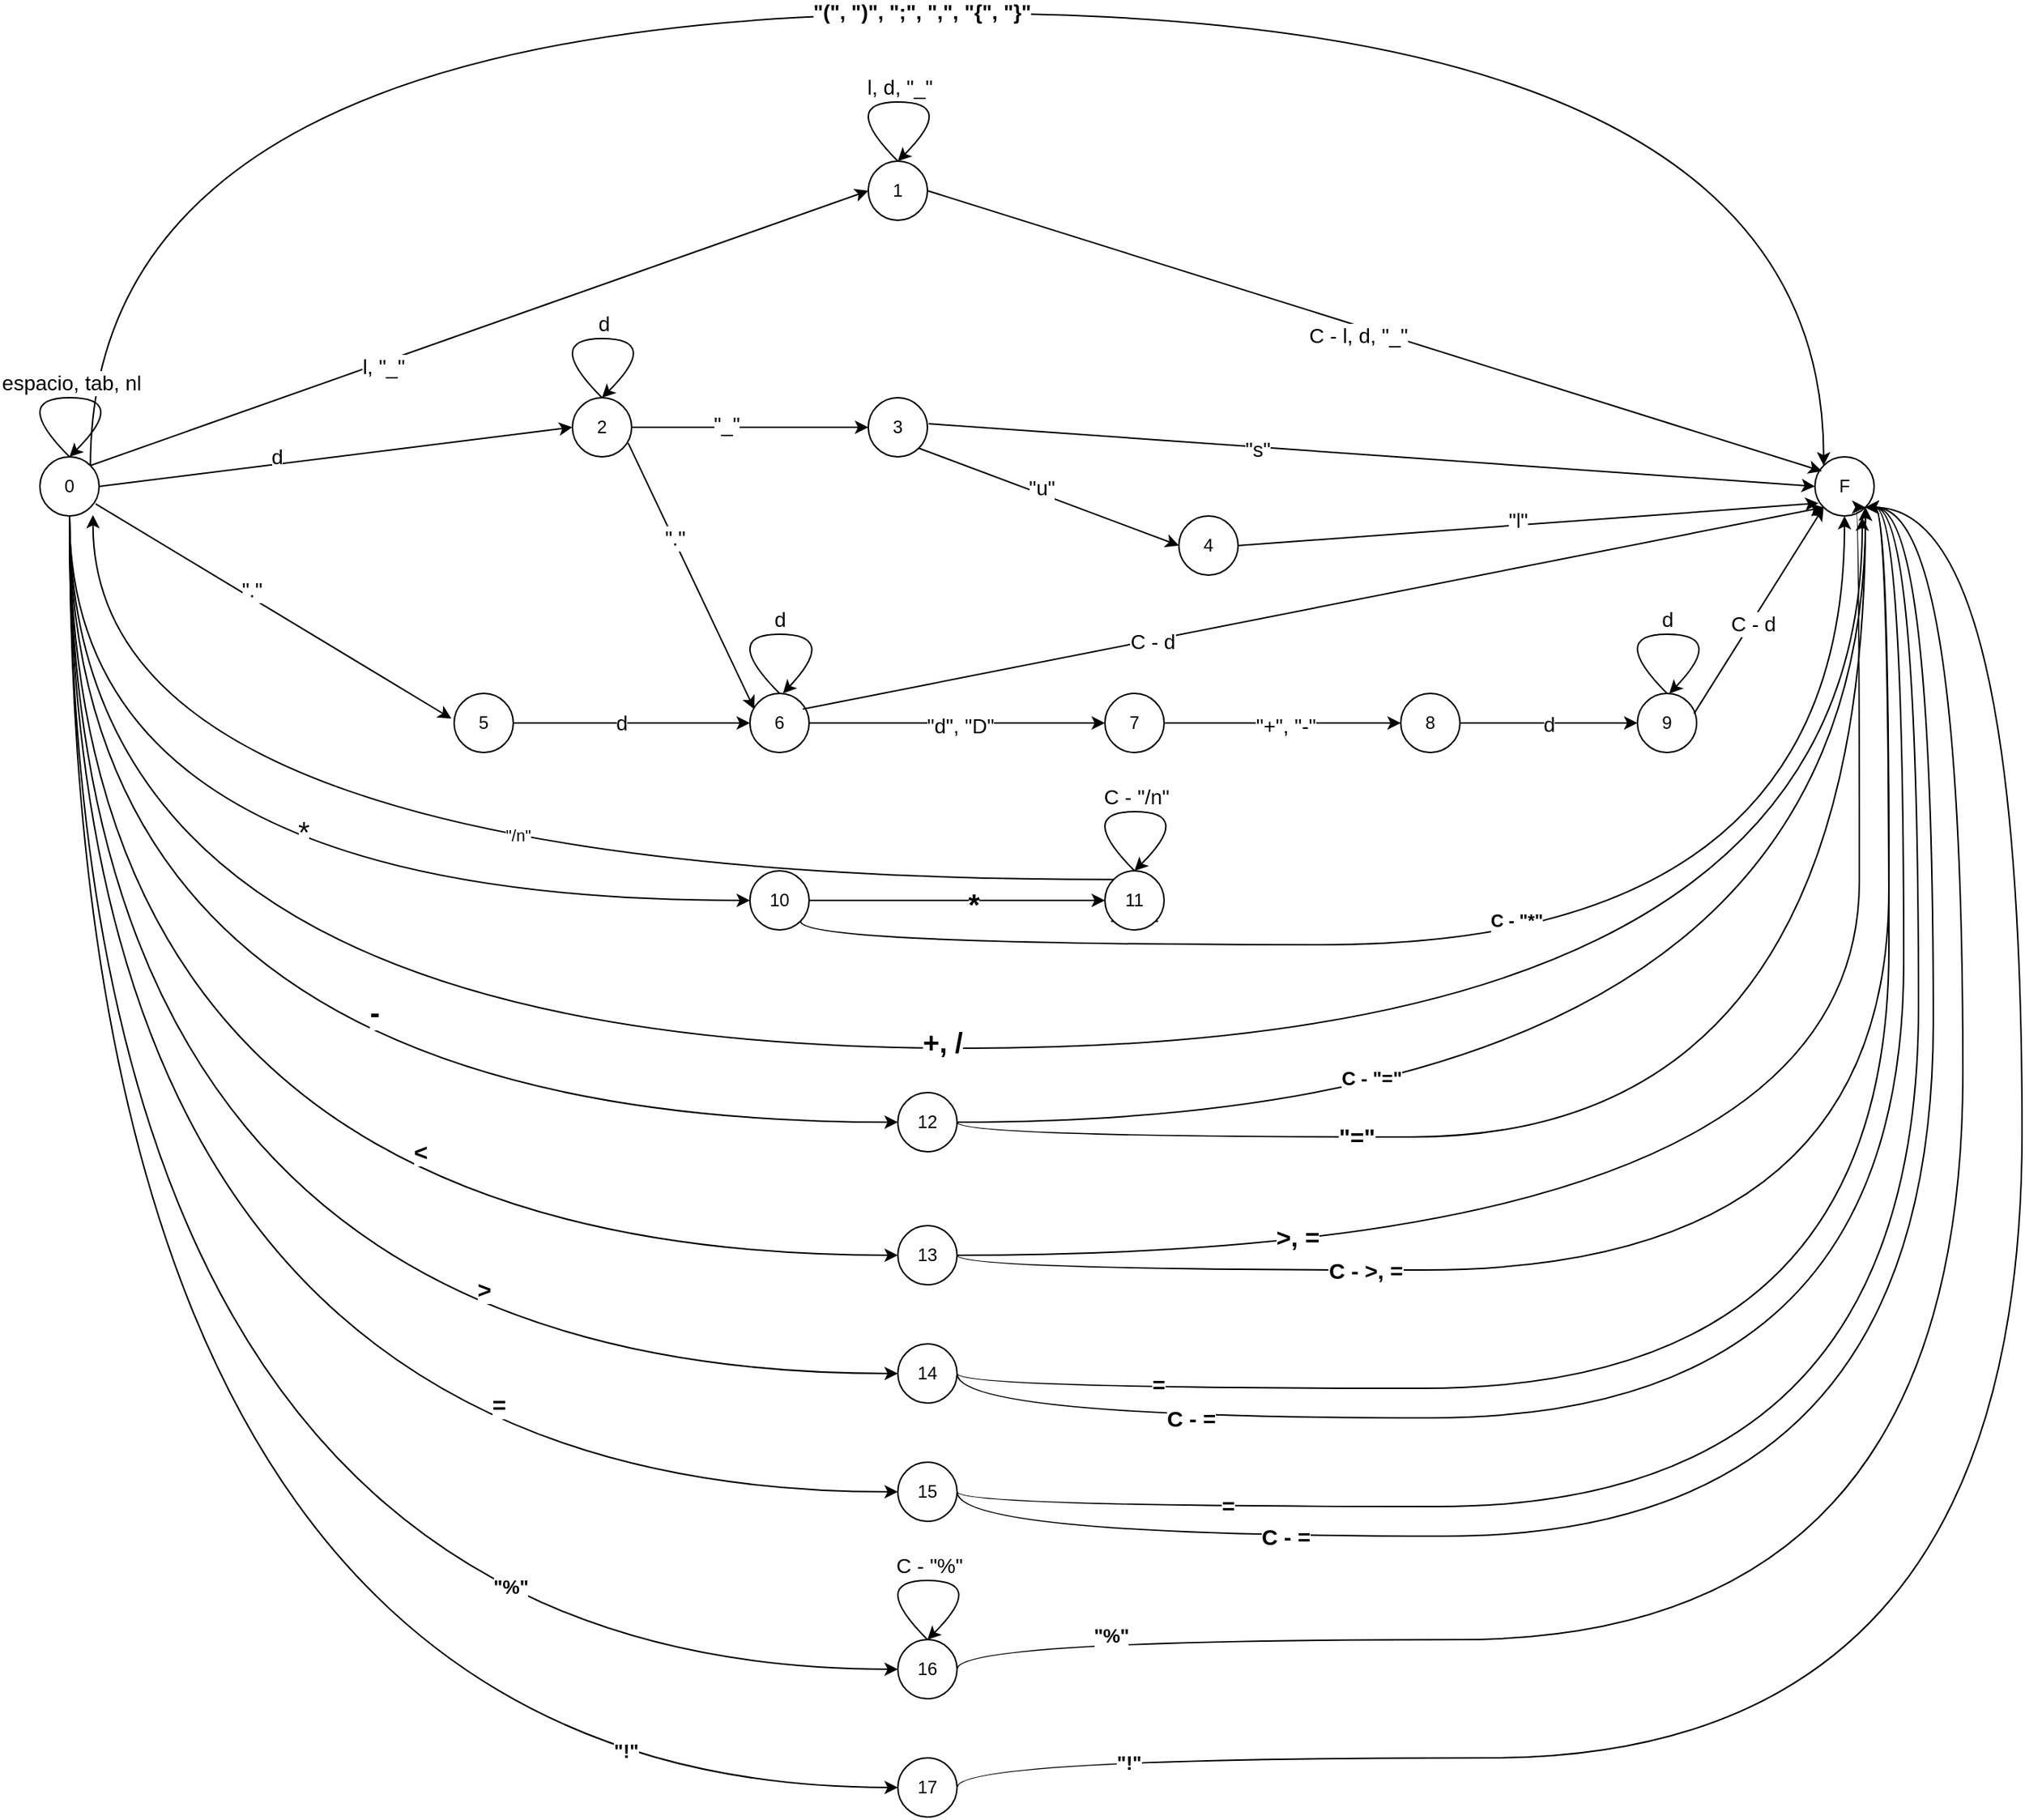 <mxfile version="21.6.9" type="device">
  <diagram name="Página-1" id="IIA1usoq-aFgkomBvUib">
    <mxGraphModel dx="992" dy="5198" grid="1" gridSize="10" guides="1" tooltips="1" connect="1" arrows="1" fold="1" page="1" pageScale="1" pageWidth="3300" pageHeight="4681" background="#FFFFFF" math="0" shadow="0">
      <root>
        <mxCell id="0" />
        <mxCell id="1" parent="0" />
        <mxCell id="LjMGfGSV-K5FvDTBeyHO-2" style="edgeStyle=orthogonalEdgeStyle;rounded=0;orthogonalLoop=1;jettySize=auto;html=1;exitX=0.5;exitY=1;exitDx=0;exitDy=0;entryX=0;entryY=0.5;entryDx=0;entryDy=0;curved=1;" parent="1" source="R__oxT-rXaaob83uSNZH-1" target="LjMGfGSV-K5FvDTBeyHO-1" edge="1">
          <mxGeometry relative="1" as="geometry" />
        </mxCell>
        <mxCell id="LjMGfGSV-K5FvDTBeyHO-4" value="&lt;font style=&quot;font-size: 20px;&quot;&gt;*&lt;/font&gt;" style="edgeLabel;html=1;align=center;verticalAlign=middle;resizable=0;points=[];" parent="LjMGfGSV-K5FvDTBeyHO-2" vertex="1" connectable="0">
          <mxGeometry x="0.161" y="47" relative="1" as="geometry">
            <mxPoint as="offset" />
          </mxGeometry>
        </mxCell>
        <mxCell id="LjMGfGSV-K5FvDTBeyHO-22" style="edgeStyle=orthogonalEdgeStyle;rounded=0;orthogonalLoop=1;jettySize=auto;html=1;exitX=0.5;exitY=1;exitDx=0;exitDy=0;entryX=0.8;entryY=1.025;entryDx=0;entryDy=0;entryPerimeter=0;curved=1;" parent="1" source="R__oxT-rXaaob83uSNZH-1" target="R__oxT-rXaaob83uSNZH-2" edge="1">
          <mxGeometry relative="1" as="geometry">
            <Array as="points">
              <mxPoint x="100" y="680" />
              <mxPoint x="1312" y="680" />
            </Array>
          </mxGeometry>
        </mxCell>
        <mxCell id="LjMGfGSV-K5FvDTBeyHO-23" value="+, /" style="edgeLabel;html=1;align=center;verticalAlign=middle;resizable=0;points=[];fontStyle=1;fontSize=19;" parent="LjMGfGSV-K5FvDTBeyHO-22" vertex="1" connectable="0">
          <mxGeometry x="-0.016" y="3" relative="1" as="geometry">
            <mxPoint as="offset" />
          </mxGeometry>
        </mxCell>
        <mxCell id="LjMGfGSV-K5FvDTBeyHO-28" style="edgeStyle=orthogonalEdgeStyle;rounded=0;orthogonalLoop=1;jettySize=auto;html=1;exitX=0.5;exitY=1;exitDx=0;exitDy=0;entryX=0;entryY=0.5;entryDx=0;entryDy=0;curved=1;" parent="1" source="R__oxT-rXaaob83uSNZH-1" target="LjMGfGSV-K5FvDTBeyHO-26" edge="1">
          <mxGeometry relative="1" as="geometry" />
        </mxCell>
        <mxCell id="LjMGfGSV-K5FvDTBeyHO-29" value="-" style="edgeLabel;html=1;align=center;verticalAlign=middle;resizable=0;points=[];fontStyle=1;fontSize=20;" parent="LjMGfGSV-K5FvDTBeyHO-28" vertex="1" connectable="0">
          <mxGeometry x="0.27" y="75" relative="1" as="geometry">
            <mxPoint as="offset" />
          </mxGeometry>
        </mxCell>
        <mxCell id="LjMGfGSV-K5FvDTBeyHO-37" style="edgeStyle=orthogonalEdgeStyle;rounded=0;orthogonalLoop=1;jettySize=auto;html=1;exitX=0.5;exitY=1;exitDx=0;exitDy=0;entryX=0;entryY=0.5;entryDx=0;entryDy=0;curved=1;fontStyle=1;fontSize=17;" parent="1" source="R__oxT-rXaaob83uSNZH-1" target="LjMGfGSV-K5FvDTBeyHO-34" edge="1">
          <mxGeometry relative="1" as="geometry" />
        </mxCell>
        <mxCell id="LjMGfGSV-K5FvDTBeyHO-40" value="&amp;lt;" style="edgeLabel;html=1;align=center;verticalAlign=middle;resizable=0;points=[];fontStyle=1;fontSize=16;" parent="LjMGfGSV-K5FvDTBeyHO-37" vertex="1" connectable="0">
          <mxGeometry x="0.391" y="70" relative="1" as="geometry">
            <mxPoint as="offset" />
          </mxGeometry>
        </mxCell>
        <mxCell id="LjMGfGSV-K5FvDTBeyHO-38" style="edgeStyle=orthogonalEdgeStyle;rounded=0;orthogonalLoop=1;jettySize=auto;html=1;exitX=0.5;exitY=1;exitDx=0;exitDy=0;entryX=0;entryY=0.5;entryDx=0;entryDy=0;curved=1;fontStyle=1;fontSize=17;" parent="1" source="R__oxT-rXaaob83uSNZH-1" target="LjMGfGSV-K5FvDTBeyHO-35" edge="1">
          <mxGeometry relative="1" as="geometry" />
        </mxCell>
        <mxCell id="LjMGfGSV-K5FvDTBeyHO-41" value="&amp;gt;" style="edgeLabel;html=1;align=center;verticalAlign=middle;resizable=0;points=[];fontStyle=1;fontSize=16;" parent="LjMGfGSV-K5FvDTBeyHO-38" vertex="1" connectable="0">
          <mxGeometry x="0.508" y="57" relative="1" as="geometry">
            <mxPoint as="offset" />
          </mxGeometry>
        </mxCell>
        <mxCell id="LjMGfGSV-K5FvDTBeyHO-39" style="edgeStyle=orthogonalEdgeStyle;rounded=0;orthogonalLoop=1;jettySize=auto;html=1;exitX=0.5;exitY=1;exitDx=0;exitDy=0;entryX=0;entryY=0.5;entryDx=0;entryDy=0;curved=1;fontStyle=1;fontSize=17;" parent="1" source="R__oxT-rXaaob83uSNZH-1" target="LjMGfGSV-K5FvDTBeyHO-36" edge="1">
          <mxGeometry relative="1" as="geometry" />
        </mxCell>
        <mxCell id="LjMGfGSV-K5FvDTBeyHO-42" value="=" style="edgeLabel;html=1;align=center;verticalAlign=middle;resizable=0;points=[];fontStyle=1;fontSize=16;" parent="LjMGfGSV-K5FvDTBeyHO-39" vertex="1" connectable="0">
          <mxGeometry x="0.557" y="59" relative="1" as="geometry">
            <mxPoint as="offset" />
          </mxGeometry>
        </mxCell>
        <mxCell id="LjMGfGSV-K5FvDTBeyHO-56" style="edgeStyle=orthogonalEdgeStyle;rounded=0;orthogonalLoop=1;jettySize=auto;html=1;exitX=1;exitY=0;exitDx=0;exitDy=0;entryX=0;entryY=0;entryDx=0;entryDy=0;curved=1;" parent="1" source="R__oxT-rXaaob83uSNZH-1" target="R__oxT-rXaaob83uSNZH-2" edge="1">
          <mxGeometry relative="1" as="geometry">
            <Array as="points">
              <mxPoint x="114" y="-20" />
              <mxPoint x="1286" y="-20" />
            </Array>
          </mxGeometry>
        </mxCell>
        <mxCell id="LjMGfGSV-K5FvDTBeyHO-57" value="&quot;(&quot;, &quot;)&quot;, &quot;;&quot;, &quot;,&quot;, &quot;{&quot;, &quot;}&quot;" style="edgeLabel;html=1;align=center;verticalAlign=middle;resizable=0;points=[];fontStyle=1;fontSize=14;" parent="LjMGfGSV-K5FvDTBeyHO-56" vertex="1" connectable="0">
          <mxGeometry x="-0.027" y="1" relative="1" as="geometry">
            <mxPoint as="offset" />
          </mxGeometry>
        </mxCell>
        <mxCell id="GeY6tEjVUbJ9AqTSID8--2" style="edgeStyle=orthogonalEdgeStyle;rounded=0;orthogonalLoop=1;jettySize=auto;html=1;exitX=0.5;exitY=1;exitDx=0;exitDy=0;entryX=0;entryY=0.5;entryDx=0;entryDy=0;curved=1;" parent="1" source="R__oxT-rXaaob83uSNZH-1" target="GeY6tEjVUbJ9AqTSID8--1" edge="1">
          <mxGeometry relative="1" as="geometry" />
        </mxCell>
        <mxCell id="GeY6tEjVUbJ9AqTSID8--3" value="&quot;%&quot;" style="edgeLabel;html=1;align=center;verticalAlign=middle;resizable=0;points=[];fontStyle=1;fontSize=13;" parent="GeY6tEjVUbJ9AqTSID8--2" vertex="1" connectable="0">
          <mxGeometry x="0.607" y="56" relative="1" as="geometry">
            <mxPoint x="1" as="offset" />
          </mxGeometry>
        </mxCell>
        <mxCell id="E0-aUTxxzup450k6VViu-2" style="edgeStyle=orthogonalEdgeStyle;rounded=0;orthogonalLoop=1;jettySize=auto;html=1;exitX=0.5;exitY=1;exitDx=0;exitDy=0;entryX=0;entryY=0.5;entryDx=0;entryDy=0;curved=1;" edge="1" parent="1" source="R__oxT-rXaaob83uSNZH-1" target="E0-aUTxxzup450k6VViu-1">
          <mxGeometry relative="1" as="geometry" />
        </mxCell>
        <mxCell id="E0-aUTxxzup450k6VViu-5" value="&quot;!&quot;" style="edgeLabel;html=1;align=center;verticalAlign=middle;resizable=0;points=[];fontStyle=1;fontSize=13;" vertex="1" connectable="0" parent="E0-aUTxxzup450k6VViu-2">
          <mxGeometry x="0.741" y="25" relative="1" as="geometry">
            <mxPoint as="offset" />
          </mxGeometry>
        </mxCell>
        <mxCell id="R__oxT-rXaaob83uSNZH-1" value="0" style="ellipse;whiteSpace=wrap;html=1;" parent="1" vertex="1">
          <mxGeometry x="80" y="280" width="40" height="40" as="geometry" />
        </mxCell>
        <mxCell id="R__oxT-rXaaob83uSNZH-2" value="F" style="ellipse;whiteSpace=wrap;html=1;" parent="1" vertex="1">
          <mxGeometry x="1280" y="280" width="40" height="40" as="geometry" />
        </mxCell>
        <mxCell id="R__oxT-rXaaob83uSNZH-3" value="1" style="ellipse;whiteSpace=wrap;html=1;" parent="1" vertex="1">
          <mxGeometry x="640" y="80" width="40" height="40" as="geometry" />
        </mxCell>
        <mxCell id="R__oxT-rXaaob83uSNZH-4" value="" style="endArrow=classic;html=1;rounded=0;exitX=1;exitY=0;exitDx=0;exitDy=0;entryX=0;entryY=0.5;entryDx=0;entryDy=0;" parent="1" source="R__oxT-rXaaob83uSNZH-1" target="R__oxT-rXaaob83uSNZH-3" edge="1">
          <mxGeometry width="50" height="50" relative="1" as="geometry">
            <mxPoint x="230" y="240" as="sourcePoint" />
            <mxPoint x="440" y="120" as="targetPoint" />
          </mxGeometry>
        </mxCell>
        <mxCell id="R__oxT-rXaaob83uSNZH-5" value="l, &quot;_&quot;" style="edgeLabel;html=1;align=center;verticalAlign=middle;resizable=0;points=[];fontSize=14;" parent="R__oxT-rXaaob83uSNZH-4" vertex="1" connectable="0">
          <mxGeometry x="-0.253" y="-3" relative="1" as="geometry">
            <mxPoint as="offset" />
          </mxGeometry>
        </mxCell>
        <mxCell id="R__oxT-rXaaob83uSNZH-6" value="" style="endArrow=classic;html=1;rounded=0;entryX=0.117;entryY=0.242;entryDx=0;entryDy=0;entryPerimeter=0;exitX=1;exitY=0.5;exitDx=0;exitDy=0;" parent="1" source="R__oxT-rXaaob83uSNZH-3" target="R__oxT-rXaaob83uSNZH-2" edge="1">
          <mxGeometry width="50" height="50" relative="1" as="geometry">
            <mxPoint x="480" y="120" as="sourcePoint" />
            <mxPoint x="530" y="70" as="targetPoint" />
          </mxGeometry>
        </mxCell>
        <mxCell id="R__oxT-rXaaob83uSNZH-7" value="&lt;font style=&quot;font-size: 14px;&quot;&gt;C - l, d, &quot;_&quot;&lt;/font&gt;" style="edgeLabel;html=1;align=center;verticalAlign=middle;resizable=0;points=[];" parent="R__oxT-rXaaob83uSNZH-6" vertex="1" connectable="0">
          <mxGeometry x="-0.135" y="-1" relative="1" as="geometry">
            <mxPoint x="30" y="15" as="offset" />
          </mxGeometry>
        </mxCell>
        <mxCell id="R__oxT-rXaaob83uSNZH-9" value="" style="curved=1;endArrow=classic;html=1;rounded=0;exitX=0.5;exitY=0;exitDx=0;exitDy=0;entryX=0.5;entryY=0;entryDx=0;entryDy=0;" parent="1" source="R__oxT-rXaaob83uSNZH-3" target="R__oxT-rXaaob83uSNZH-3" edge="1">
          <mxGeometry width="50" height="50" relative="1" as="geometry">
            <mxPoint x="660" y="70" as="sourcePoint" />
            <mxPoint x="710" y="20" as="targetPoint" />
            <Array as="points">
              <mxPoint x="620" y="40" />
              <mxPoint x="700" y="40" />
            </Array>
          </mxGeometry>
        </mxCell>
        <mxCell id="R__oxT-rXaaob83uSNZH-10" value="l, d, &quot;_&quot;" style="edgeLabel;html=1;align=center;verticalAlign=middle;resizable=0;points=[];fontSize=14;" parent="R__oxT-rXaaob83uSNZH-9" vertex="1" connectable="0">
          <mxGeometry x="0.003" y="-2" relative="1" as="geometry">
            <mxPoint y="-12" as="offset" />
          </mxGeometry>
        </mxCell>
        <mxCell id="R__oxT-rXaaob83uSNZH-11" value="2" style="ellipse;whiteSpace=wrap;html=1;" parent="1" vertex="1">
          <mxGeometry x="440" y="240" width="40" height="40" as="geometry" />
        </mxCell>
        <mxCell id="R__oxT-rXaaob83uSNZH-14" value="" style="endArrow=classic;html=1;rounded=0;entryX=0;entryY=0.5;entryDx=0;entryDy=0;exitX=1;exitY=0.5;exitDx=0;exitDy=0;" parent="1" source="R__oxT-rXaaob83uSNZH-1" target="R__oxT-rXaaob83uSNZH-11" edge="1">
          <mxGeometry width="50" height="50" relative="1" as="geometry">
            <mxPoint x="140" y="300" as="sourcePoint" />
            <mxPoint x="486" y="120" as="targetPoint" />
          </mxGeometry>
        </mxCell>
        <mxCell id="R__oxT-rXaaob83uSNZH-15" value="d" style="edgeLabel;html=1;align=center;verticalAlign=middle;resizable=0;points=[];fontSize=14;" parent="R__oxT-rXaaob83uSNZH-14" vertex="1" connectable="0">
          <mxGeometry x="-0.253" y="-3" relative="1" as="geometry">
            <mxPoint y="-8" as="offset" />
          </mxGeometry>
        </mxCell>
        <mxCell id="R__oxT-rXaaob83uSNZH-18" value="" style="curved=1;endArrow=classic;html=1;rounded=0;entryX=0.5;entryY=0;entryDx=0;entryDy=0;exitX=0.5;exitY=0;exitDx=0;exitDy=0;" parent="1" source="R__oxT-rXaaob83uSNZH-11" target="R__oxT-rXaaob83uSNZH-11" edge="1">
          <mxGeometry width="50" height="50" relative="1" as="geometry">
            <mxPoint x="470" y="250" as="sourcePoint" />
            <mxPoint x="460" y="240" as="targetPoint" />
            <Array as="points">
              <mxPoint x="420" y="200" />
              <mxPoint x="500" y="200" />
            </Array>
          </mxGeometry>
        </mxCell>
        <mxCell id="R__oxT-rXaaob83uSNZH-19" value="d" style="edgeLabel;html=1;align=center;verticalAlign=middle;resizable=0;points=[];fontSize=14;" parent="R__oxT-rXaaob83uSNZH-18" vertex="1" connectable="0">
          <mxGeometry x="0.003" y="-2" relative="1" as="geometry">
            <mxPoint y="-12" as="offset" />
          </mxGeometry>
        </mxCell>
        <mxCell id="R__oxT-rXaaob83uSNZH-20" value="3" style="ellipse;whiteSpace=wrap;html=1;" parent="1" vertex="1">
          <mxGeometry x="640" y="240" width="40" height="40" as="geometry" />
        </mxCell>
        <mxCell id="R__oxT-rXaaob83uSNZH-25" value="" style="endArrow=classic;html=1;rounded=0;entryX=0;entryY=0.5;entryDx=0;entryDy=0;exitX=1;exitY=0.5;exitDx=0;exitDy=0;" parent="1" source="R__oxT-rXaaob83uSNZH-11" target="R__oxT-rXaaob83uSNZH-20" edge="1">
          <mxGeometry width="50" height="50" relative="1" as="geometry">
            <mxPoint x="520" y="250" as="sourcePoint" />
            <mxPoint x="570" y="200" as="targetPoint" />
          </mxGeometry>
        </mxCell>
        <mxCell id="R__oxT-rXaaob83uSNZH-26" value="&lt;span style=&quot;font-size: 14px;&quot;&gt;&quot;_&quot;&lt;/span&gt;" style="edgeLabel;html=1;align=center;verticalAlign=middle;resizable=0;points=[];" parent="R__oxT-rXaaob83uSNZH-25" vertex="1" connectable="0">
          <mxGeometry x="-0.198" y="2" relative="1" as="geometry">
            <mxPoint as="offset" />
          </mxGeometry>
        </mxCell>
        <mxCell id="R__oxT-rXaaob83uSNZH-27" value="" style="endArrow=classic;html=1;rounded=0;entryX=0;entryY=0.5;entryDx=0;entryDy=0;exitX=1;exitY=1;exitDx=0;exitDy=0;" parent="1" source="R__oxT-rXaaob83uSNZH-20" target="R__oxT-rXaaob83uSNZH-28" edge="1">
          <mxGeometry width="50" height="50" relative="1" as="geometry">
            <mxPoint x="610" y="260" as="sourcePoint" />
            <mxPoint x="660" y="260" as="targetPoint" />
          </mxGeometry>
        </mxCell>
        <mxCell id="R__oxT-rXaaob83uSNZH-29" value="s" style="edgeLabel;html=1;align=center;verticalAlign=middle;resizable=0;points=[];" parent="R__oxT-rXaaob83uSNZH-27" vertex="1" connectable="0">
          <mxGeometry x="-0.059" y="5" relative="1" as="geometry">
            <mxPoint as="offset" />
          </mxGeometry>
        </mxCell>
        <mxCell id="R__oxT-rXaaob83uSNZH-30" value="&quot;u&quot;" style="edgeLabel;html=1;align=center;verticalAlign=middle;resizable=0;points=[];fontSize=14;" parent="R__oxT-rXaaob83uSNZH-27" vertex="1" connectable="0">
          <mxGeometry x="-0.071" y="4" relative="1" as="geometry">
            <mxPoint as="offset" />
          </mxGeometry>
        </mxCell>
        <mxCell id="R__oxT-rXaaob83uSNZH-28" value="4" style="ellipse;whiteSpace=wrap;html=1;" parent="1" vertex="1">
          <mxGeometry x="850" y="320" width="40" height="40" as="geometry" />
        </mxCell>
        <mxCell id="R__oxT-rXaaob83uSNZH-31" value="" style="endArrow=classic;html=1;rounded=0;exitX=1.02;exitY=0.44;exitDx=0;exitDy=0;exitPerimeter=0;entryX=0;entryY=0.5;entryDx=0;entryDy=0;" parent="1" source="R__oxT-rXaaob83uSNZH-20" target="R__oxT-rXaaob83uSNZH-2" edge="1">
          <mxGeometry width="50" height="50" relative="1" as="geometry">
            <mxPoint x="610" y="260" as="sourcePoint" />
            <mxPoint x="660" y="210" as="targetPoint" />
          </mxGeometry>
        </mxCell>
        <mxCell id="R__oxT-rXaaob83uSNZH-32" value="&lt;font style=&quot;font-size: 14px;&quot;&gt;&quot;s&quot;&lt;/font&gt;" style="edgeLabel;html=1;align=center;verticalAlign=middle;resizable=0;points=[];" parent="R__oxT-rXaaob83uSNZH-31" vertex="1" connectable="0">
          <mxGeometry x="-0.259" y="-1" relative="1" as="geometry">
            <mxPoint as="offset" />
          </mxGeometry>
        </mxCell>
        <mxCell id="R__oxT-rXaaob83uSNZH-33" value="" style="endArrow=classic;html=1;rounded=0;exitX=1;exitY=0.5;exitDx=0;exitDy=0;entryX=0.061;entryY=0.783;entryDx=0;entryDy=0;entryPerimeter=0;" parent="1" source="R__oxT-rXaaob83uSNZH-28" target="R__oxT-rXaaob83uSNZH-2" edge="1">
          <mxGeometry width="50" height="50" relative="1" as="geometry">
            <mxPoint x="770" y="380" as="sourcePoint" />
            <mxPoint x="820" y="330" as="targetPoint" />
          </mxGeometry>
        </mxCell>
        <mxCell id="R__oxT-rXaaob83uSNZH-34" value="&lt;font style=&quot;font-size: 14px;&quot;&gt;&quot;l&quot;&lt;/font&gt;" style="edgeLabel;html=1;align=center;verticalAlign=middle;resizable=0;points=[];" parent="R__oxT-rXaaob83uSNZH-33" vertex="1" connectable="0">
          <mxGeometry x="-0.037" y="3" relative="1" as="geometry">
            <mxPoint as="offset" />
          </mxGeometry>
        </mxCell>
        <mxCell id="R__oxT-rXaaob83uSNZH-35" value="6" style="ellipse;whiteSpace=wrap;html=1;" parent="1" vertex="1">
          <mxGeometry x="560" y="440" width="40" height="40" as="geometry" />
        </mxCell>
        <mxCell id="R__oxT-rXaaob83uSNZH-36" value="" style="endArrow=classic;html=1;rounded=0;exitX=0.942;exitY=0.768;exitDx=0;exitDy=0;exitPerimeter=0;entryX=0.074;entryY=0.268;entryDx=0;entryDy=0;entryPerimeter=0;" parent="1" source="R__oxT-rXaaob83uSNZH-11" target="R__oxT-rXaaob83uSNZH-35" edge="1">
          <mxGeometry width="50" height="50" relative="1" as="geometry">
            <mxPoint x="450" y="280" as="sourcePoint" />
            <mxPoint x="540" y="330" as="targetPoint" />
          </mxGeometry>
        </mxCell>
        <mxCell id="R__oxT-rXaaob83uSNZH-37" value="&lt;font style=&quot;font-size: 14px;&quot;&gt;&quot;.&quot;&lt;/font&gt;" style="edgeLabel;html=1;align=center;verticalAlign=middle;resizable=0;points=[];" parent="R__oxT-rXaaob83uSNZH-36" vertex="1" connectable="0">
          <mxGeometry x="-0.28" y="2" relative="1" as="geometry">
            <mxPoint x="-1" as="offset" />
          </mxGeometry>
        </mxCell>
        <mxCell id="R__oxT-rXaaob83uSNZH-38" value="" style="endArrow=classic;html=1;rounded=0;exitX=0.942;exitY=0.795;exitDx=0;exitDy=0;exitPerimeter=0;entryX=-0.046;entryY=0.426;entryDx=0;entryDy=0;entryPerimeter=0;" parent="1" source="R__oxT-rXaaob83uSNZH-1" target="R__oxT-rXaaob83uSNZH-40" edge="1">
          <mxGeometry width="50" height="50" relative="1" as="geometry">
            <mxPoint x="140" y="350" as="sourcePoint" />
            <mxPoint x="320" y="370" as="targetPoint" />
          </mxGeometry>
        </mxCell>
        <mxCell id="R__oxT-rXaaob83uSNZH-39" value="&lt;font style=&quot;font-size: 14px;&quot;&gt;&quot;.&quot;&lt;/font&gt;" style="edgeLabel;html=1;align=center;verticalAlign=middle;resizable=0;points=[];" parent="R__oxT-rXaaob83uSNZH-38" vertex="1" connectable="0">
          <mxGeometry x="-0.147" y="5" relative="1" as="geometry">
            <mxPoint as="offset" />
          </mxGeometry>
        </mxCell>
        <mxCell id="R__oxT-rXaaob83uSNZH-40" value="5" style="ellipse;whiteSpace=wrap;html=1;" parent="1" vertex="1">
          <mxGeometry x="360" y="440" width="40" height="40" as="geometry" />
        </mxCell>
        <mxCell id="R__oxT-rXaaob83uSNZH-42" value="" style="endArrow=classic;html=1;rounded=0;exitX=1;exitY=0.5;exitDx=0;exitDy=0;entryX=0;entryY=0.5;entryDx=0;entryDy=0;" parent="1" source="R__oxT-rXaaob83uSNZH-40" target="R__oxT-rXaaob83uSNZH-35" edge="1">
          <mxGeometry width="50" height="50" relative="1" as="geometry">
            <mxPoint x="490" y="440" as="sourcePoint" />
            <mxPoint x="690" y="420" as="targetPoint" />
          </mxGeometry>
        </mxCell>
        <mxCell id="R__oxT-rXaaob83uSNZH-43" value="&lt;font style=&quot;font-size: 14px;&quot;&gt;d&lt;/font&gt;" style="edgeLabel;html=1;align=center;verticalAlign=middle;resizable=0;points=[];" parent="R__oxT-rXaaob83uSNZH-42" vertex="1" connectable="0">
          <mxGeometry x="-0.092" y="-2" relative="1" as="geometry">
            <mxPoint y="-2" as="offset" />
          </mxGeometry>
        </mxCell>
        <mxCell id="R__oxT-rXaaob83uSNZH-44" value="" style="curved=1;endArrow=classic;html=1;rounded=0;entryX=0.558;entryY=0;entryDx=0;entryDy=0;exitX=0.5;exitY=0;exitDx=0;exitDy=0;entryPerimeter=0;" parent="1" source="R__oxT-rXaaob83uSNZH-35" target="R__oxT-rXaaob83uSNZH-35" edge="1">
          <mxGeometry width="50" height="50" relative="1" as="geometry">
            <mxPoint x="580" y="440" as="sourcePoint" />
            <mxPoint x="580" y="440" as="targetPoint" />
            <Array as="points">
              <mxPoint x="540" y="400" />
              <mxPoint x="620" y="400" />
            </Array>
          </mxGeometry>
        </mxCell>
        <mxCell id="R__oxT-rXaaob83uSNZH-45" value="d" style="edgeLabel;html=1;align=center;verticalAlign=middle;resizable=0;points=[];fontSize=14;" parent="R__oxT-rXaaob83uSNZH-44" vertex="1" connectable="0">
          <mxGeometry x="0.003" y="-2" relative="1" as="geometry">
            <mxPoint y="-12" as="offset" />
          </mxGeometry>
        </mxCell>
        <mxCell id="R__oxT-rXaaob83uSNZH-46" value="" style="endArrow=classic;html=1;rounded=0;entryX=0;entryY=1;entryDx=0;entryDy=0;exitX=0.894;exitY=0.266;exitDx=0;exitDy=0;exitPerimeter=0;" parent="1" source="R__oxT-rXaaob83uSNZH-35" target="R__oxT-rXaaob83uSNZH-2" edge="1">
          <mxGeometry width="50" height="50" relative="1" as="geometry">
            <mxPoint x="760" y="450" as="sourcePoint" />
            <mxPoint x="810" y="400" as="targetPoint" />
          </mxGeometry>
        </mxCell>
        <mxCell id="R__oxT-rXaaob83uSNZH-47" value="&lt;font style=&quot;font-size: 14px;&quot;&gt;C - d&lt;/font&gt;" style="edgeLabel;html=1;align=center;verticalAlign=middle;resizable=0;points=[];" parent="R__oxT-rXaaob83uSNZH-46" vertex="1" connectable="0">
          <mxGeometry x="-0.318" y="-1" relative="1" as="geometry">
            <mxPoint as="offset" />
          </mxGeometry>
        </mxCell>
        <mxCell id="R__oxT-rXaaob83uSNZH-48" value="7" style="ellipse;whiteSpace=wrap;html=1;" parent="1" vertex="1">
          <mxGeometry x="800" y="440" width="40" height="40" as="geometry" />
        </mxCell>
        <mxCell id="R__oxT-rXaaob83uSNZH-49" value="" style="endArrow=classic;html=1;rounded=0;exitX=1;exitY=0.5;exitDx=0;exitDy=0;entryX=0;entryY=0.5;entryDx=0;entryDy=0;" parent="1" source="R__oxT-rXaaob83uSNZH-35" target="R__oxT-rXaaob83uSNZH-48" edge="1">
          <mxGeometry width="50" height="50" relative="1" as="geometry">
            <mxPoint x="700" y="490" as="sourcePoint" />
            <mxPoint x="750" y="440" as="targetPoint" />
          </mxGeometry>
        </mxCell>
        <mxCell id="R__oxT-rXaaob83uSNZH-50" value="&lt;font style=&quot;font-size: 14px;&quot;&gt;&quot;d&quot;, &quot;D&quot;&lt;/font&gt;" style="edgeLabel;html=1;align=center;verticalAlign=middle;resizable=0;points=[];" parent="R__oxT-rXaaob83uSNZH-49" vertex="1" connectable="0">
          <mxGeometry x="0.016" y="-2" relative="1" as="geometry">
            <mxPoint as="offset" />
          </mxGeometry>
        </mxCell>
        <mxCell id="R__oxT-rXaaob83uSNZH-51" value="9" style="ellipse;whiteSpace=wrap;html=1;" parent="1" vertex="1">
          <mxGeometry x="1160" y="440" width="40" height="40" as="geometry" />
        </mxCell>
        <mxCell id="R__oxT-rXaaob83uSNZH-53" value="" style="endArrow=classic;html=1;rounded=0;exitX=1;exitY=0.5;exitDx=0;exitDy=0;entryX=0;entryY=0.5;entryDx=0;entryDy=0;" parent="1" source="R__oxT-rXaaob83uSNZH-48" target="R__oxT-rXaaob83uSNZH-59" edge="1">
          <mxGeometry width="50" height="50" relative="1" as="geometry">
            <mxPoint x="920" y="459.58" as="sourcePoint" />
            <mxPoint x="980" y="460" as="targetPoint" />
          </mxGeometry>
        </mxCell>
        <mxCell id="R__oxT-rXaaob83uSNZH-54" value="&lt;font style=&quot;font-size: 14px;&quot;&gt;&quot;+&quot;, &quot;-&quot;&lt;/font&gt;" style="edgeLabel;html=1;align=center;verticalAlign=middle;resizable=0;points=[];" parent="R__oxT-rXaaob83uSNZH-53" vertex="1" connectable="0">
          <mxGeometry x="0.016" y="-2" relative="1" as="geometry">
            <mxPoint as="offset" />
          </mxGeometry>
        </mxCell>
        <mxCell id="R__oxT-rXaaob83uSNZH-55" value="" style="curved=1;endArrow=classic;html=1;rounded=0;entryX=0.538;entryY=0.002;entryDx=0;entryDy=0;entryPerimeter=0;exitX=0.5;exitY=0;exitDx=0;exitDy=0;" parent="1" source="R__oxT-rXaaob83uSNZH-51" target="R__oxT-rXaaob83uSNZH-51" edge="1">
          <mxGeometry width="50" height="50" relative="1" as="geometry">
            <mxPoint x="1180" y="440" as="sourcePoint" />
            <mxPoint x="1182" y="440" as="targetPoint" />
            <Array as="points">
              <mxPoint x="1140" y="400" />
              <mxPoint x="1220" y="400" />
            </Array>
          </mxGeometry>
        </mxCell>
        <mxCell id="R__oxT-rXaaob83uSNZH-56" value="d" style="edgeLabel;html=1;align=center;verticalAlign=middle;resizable=0;points=[];fontSize=14;" parent="R__oxT-rXaaob83uSNZH-55" vertex="1" connectable="0">
          <mxGeometry x="0.003" y="-2" relative="1" as="geometry">
            <mxPoint y="-12" as="offset" />
          </mxGeometry>
        </mxCell>
        <mxCell id="R__oxT-rXaaob83uSNZH-57" value="" style="endArrow=classic;html=1;rounded=0;entryX=0;entryY=1;entryDx=0;entryDy=0;exitX=0.956;exitY=0.342;exitDx=0;exitDy=0;exitPerimeter=0;" parent="1" source="R__oxT-rXaaob83uSNZH-51" target="R__oxT-rXaaob83uSNZH-2" edge="1">
          <mxGeometry width="50" height="50" relative="1" as="geometry">
            <mxPoint x="1120" y="450" as="sourcePoint" />
            <mxPoint x="1180" y="400" as="targetPoint" />
          </mxGeometry>
        </mxCell>
        <mxCell id="R__oxT-rXaaob83uSNZH-58" value="C - d" style="edgeLabel;html=1;align=center;verticalAlign=middle;resizable=0;points=[];fontSize=14;" parent="R__oxT-rXaaob83uSNZH-57" vertex="1" connectable="0">
          <mxGeometry x="-0.117" y="-1" relative="1" as="geometry">
            <mxPoint as="offset" />
          </mxGeometry>
        </mxCell>
        <mxCell id="R__oxT-rXaaob83uSNZH-59" value="8" style="ellipse;whiteSpace=wrap;html=1;" parent="1" vertex="1">
          <mxGeometry x="1000" y="440" width="40" height="40" as="geometry" />
        </mxCell>
        <mxCell id="R__oxT-rXaaob83uSNZH-60" value="" style="endArrow=classic;html=1;rounded=0;exitX=1;exitY=0.5;exitDx=0;exitDy=0;entryX=0;entryY=0.5;entryDx=0;entryDy=0;" parent="1" source="R__oxT-rXaaob83uSNZH-59" target="R__oxT-rXaaob83uSNZH-51" edge="1">
          <mxGeometry width="50" height="50" relative="1" as="geometry">
            <mxPoint x="1050" y="460" as="sourcePoint" />
            <mxPoint x="1150" y="460" as="targetPoint" />
          </mxGeometry>
        </mxCell>
        <mxCell id="R__oxT-rXaaob83uSNZH-61" value="d" style="edgeLabel;html=1;align=center;verticalAlign=middle;resizable=0;points=[];fontSize=14;" parent="R__oxT-rXaaob83uSNZH-60" vertex="1" connectable="0">
          <mxGeometry x="-0.006" y="-1" relative="1" as="geometry">
            <mxPoint as="offset" />
          </mxGeometry>
        </mxCell>
        <mxCell id="LjMGfGSV-K5FvDTBeyHO-7" style="edgeStyle=orthogonalEdgeStyle;rounded=0;orthogonalLoop=1;jettySize=auto;html=1;exitX=1;exitY=0.5;exitDx=0;exitDy=0;entryX=0;entryY=0.5;entryDx=0;entryDy=0;" parent="1" source="LjMGfGSV-K5FvDTBeyHO-1" target="LjMGfGSV-K5FvDTBeyHO-6" edge="1">
          <mxGeometry relative="1" as="geometry" />
        </mxCell>
        <mxCell id="LjMGfGSV-K5FvDTBeyHO-8" value="&lt;font size=&quot;1&quot; style=&quot;&quot;&gt;&lt;b style=&quot;font-size: 20px;&quot;&gt;*&lt;/b&gt;&lt;/font&gt;" style="edgeLabel;html=1;align=center;verticalAlign=middle;resizable=0;points=[];" parent="LjMGfGSV-K5FvDTBeyHO-7" vertex="1" connectable="0">
          <mxGeometry x="0.108" y="-2" relative="1" as="geometry">
            <mxPoint as="offset" />
          </mxGeometry>
        </mxCell>
        <mxCell id="LjMGfGSV-K5FvDTBeyHO-15" style="edgeStyle=orthogonalEdgeStyle;rounded=0;orthogonalLoop=1;jettySize=auto;html=1;exitX=1;exitY=1;exitDx=0;exitDy=0;entryX=0.5;entryY=1;entryDx=0;entryDy=0;curved=1;" parent="1" source="LjMGfGSV-K5FvDTBeyHO-1" target="R__oxT-rXaaob83uSNZH-2" edge="1">
          <mxGeometry relative="1" as="geometry">
            <Array as="points">
              <mxPoint x="594" y="610" />
              <mxPoint x="1300" y="610" />
            </Array>
          </mxGeometry>
        </mxCell>
        <mxCell id="LjMGfGSV-K5FvDTBeyHO-16" value="C - &quot;*&quot;" style="edgeLabel;html=1;align=center;verticalAlign=middle;resizable=0;points=[];fontSize=12;fontStyle=1" parent="LjMGfGSV-K5FvDTBeyHO-15" vertex="1" connectable="0">
          <mxGeometry x="-0.012" y="16" relative="1" as="geometry">
            <mxPoint as="offset" />
          </mxGeometry>
        </mxCell>
        <mxCell id="LjMGfGSV-K5FvDTBeyHO-1" value="10" style="ellipse;whiteSpace=wrap;html=1;" parent="1" vertex="1">
          <mxGeometry x="560" y="560" width="40" height="40" as="geometry" />
        </mxCell>
        <mxCell id="LjMGfGSV-K5FvDTBeyHO-9" style="edgeStyle=entityRelationEdgeStyle;rounded=0;orthogonalLoop=1;jettySize=auto;html=1;exitX=0;exitY=1;exitDx=0;exitDy=0;entryX=1;entryY=1;entryDx=0;entryDy=0;" parent="1" source="LjMGfGSV-K5FvDTBeyHO-6" target="LjMGfGSV-K5FvDTBeyHO-6" edge="1">
          <mxGeometry relative="1" as="geometry">
            <mxPoint x="830" y="635" as="targetPoint" />
            <Array as="points">
              <mxPoint x="820" y="630" />
            </Array>
          </mxGeometry>
        </mxCell>
        <mxCell id="LjMGfGSV-K5FvDTBeyHO-19" style="edgeStyle=orthogonalEdgeStyle;rounded=0;orthogonalLoop=1;jettySize=auto;html=1;exitX=0;exitY=0;exitDx=0;exitDy=0;entryX=0.896;entryY=0.983;entryDx=0;entryDy=0;entryPerimeter=0;curved=1;" parent="1" source="LjMGfGSV-K5FvDTBeyHO-6" target="R__oxT-rXaaob83uSNZH-1" edge="1">
          <mxGeometry relative="1" as="geometry" />
        </mxCell>
        <mxCell id="LjMGfGSV-K5FvDTBeyHO-21" value="&quot;/n&quot;" style="edgeLabel;html=1;align=center;verticalAlign=middle;resizable=0;points=[];" parent="LjMGfGSV-K5FvDTBeyHO-19" vertex="1" connectable="0">
          <mxGeometry x="-0.139" y="-30" relative="1" as="geometry">
            <mxPoint as="offset" />
          </mxGeometry>
        </mxCell>
        <mxCell id="LjMGfGSV-K5FvDTBeyHO-6" value="11" style="ellipse;whiteSpace=wrap;html=1;" parent="1" vertex="1">
          <mxGeometry x="800" y="560" width="40" height="40" as="geometry" />
        </mxCell>
        <mxCell id="LjMGfGSV-K5FvDTBeyHO-11" value="" style="curved=1;endArrow=classic;html=1;rounded=0;entryX=0.5;entryY=0;entryDx=0;entryDy=0;exitX=0.5;exitY=0;exitDx=0;exitDy=0;" parent="1" edge="1">
          <mxGeometry width="50" height="50" relative="1" as="geometry">
            <mxPoint x="820" y="560" as="sourcePoint" />
            <mxPoint x="820" y="560" as="targetPoint" />
            <Array as="points">
              <mxPoint x="780" y="520" />
              <mxPoint x="860" y="520" />
            </Array>
          </mxGeometry>
        </mxCell>
        <mxCell id="LjMGfGSV-K5FvDTBeyHO-12" value="C - &quot;/n&quot;" style="edgeLabel;html=1;align=center;verticalAlign=middle;resizable=0;points=[];fontSize=14;" parent="LjMGfGSV-K5FvDTBeyHO-11" vertex="1" connectable="0">
          <mxGeometry x="0.003" y="-2" relative="1" as="geometry">
            <mxPoint y="-12" as="offset" />
          </mxGeometry>
        </mxCell>
        <mxCell id="LjMGfGSV-K5FvDTBeyHO-17" value="" style="curved=1;endArrow=classic;html=1;rounded=0;exitX=0.5;exitY=0;exitDx=0;exitDy=0;entryX=0.5;entryY=0;entryDx=0;entryDy=0;" parent="1" edge="1">
          <mxGeometry width="50" height="50" relative="1" as="geometry">
            <mxPoint x="100" y="280" as="sourcePoint" />
            <mxPoint x="100" y="280" as="targetPoint" />
            <Array as="points">
              <mxPoint x="60" y="240" />
              <mxPoint x="140" y="240" />
            </Array>
          </mxGeometry>
        </mxCell>
        <mxCell id="LjMGfGSV-K5FvDTBeyHO-18" value="espacio, tab, nl" style="edgeLabel;html=1;align=center;verticalAlign=middle;resizable=0;points=[];fontSize=14;" parent="LjMGfGSV-K5FvDTBeyHO-17" vertex="1" connectable="0">
          <mxGeometry x="0.003" y="-2" relative="1" as="geometry">
            <mxPoint y="-12" as="offset" />
          </mxGeometry>
        </mxCell>
        <mxCell id="LjMGfGSV-K5FvDTBeyHO-30" style="edgeStyle=orthogonalEdgeStyle;rounded=0;orthogonalLoop=1;jettySize=auto;html=1;exitX=1;exitY=0.5;exitDx=0;exitDy=0;entryX=1;entryY=1;entryDx=0;entryDy=0;curved=1;" parent="1" source="LjMGfGSV-K5FvDTBeyHO-26" target="R__oxT-rXaaob83uSNZH-2" edge="1">
          <mxGeometry relative="1" as="geometry" />
        </mxCell>
        <mxCell id="LjMGfGSV-K5FvDTBeyHO-31" value="C - &quot;=&quot;" style="edgeLabel;html=1;align=center;verticalAlign=middle;resizable=0;points=[];fontStyle=1;fontSize=13;" parent="LjMGfGSV-K5FvDTBeyHO-30" vertex="1" connectable="0">
          <mxGeometry x="-0.36" y="49" relative="1" as="geometry">
            <mxPoint x="-50" y="19" as="offset" />
          </mxGeometry>
        </mxCell>
        <mxCell id="LjMGfGSV-K5FvDTBeyHO-32" style="edgeStyle=orthogonalEdgeStyle;rounded=0;orthogonalLoop=1;jettySize=auto;html=1;exitX=1;exitY=0.5;exitDx=0;exitDy=0;entryX=1;entryY=1;entryDx=0;entryDy=0;curved=1;" parent="1" source="LjMGfGSV-K5FvDTBeyHO-26" target="R__oxT-rXaaob83uSNZH-2" edge="1">
          <mxGeometry relative="1" as="geometry">
            <Array as="points">
              <mxPoint x="700" y="740" />
              <mxPoint x="1314" y="740" />
            </Array>
          </mxGeometry>
        </mxCell>
        <mxCell id="LjMGfGSV-K5FvDTBeyHO-33" value="&quot;=&quot;" style="edgeLabel;html=1;align=center;verticalAlign=middle;resizable=0;points=[];fontStyle=1;fontSize=16;" parent="LjMGfGSV-K5FvDTBeyHO-32" vertex="1" connectable="0">
          <mxGeometry x="-0.122" y="36" relative="1" as="geometry">
            <mxPoint x="-181" y="36" as="offset" />
          </mxGeometry>
        </mxCell>
        <mxCell id="LjMGfGSV-K5FvDTBeyHO-26" value="12" style="ellipse;whiteSpace=wrap;html=1;" parent="1" vertex="1">
          <mxGeometry x="660" y="710" width="40" height="40" as="geometry" />
        </mxCell>
        <mxCell id="LjMGfGSV-K5FvDTBeyHO-43" style="edgeStyle=orthogonalEdgeStyle;rounded=0;orthogonalLoop=1;jettySize=auto;html=1;exitX=1;exitY=0.5;exitDx=0;exitDy=0;entryX=1;entryY=1;entryDx=0;entryDy=0;curved=1;" parent="1" source="LjMGfGSV-K5FvDTBeyHO-34" target="R__oxT-rXaaob83uSNZH-2" edge="1">
          <mxGeometry relative="1" as="geometry">
            <Array as="points">
              <mxPoint x="1310" y="820" />
              <mxPoint x="1310" y="314" />
            </Array>
          </mxGeometry>
        </mxCell>
        <mxCell id="LjMGfGSV-K5FvDTBeyHO-44" value="&amp;gt;, =" style="edgeLabel;html=1;align=center;verticalAlign=middle;resizable=0;points=[];fontStyle=1;fontSize=17;" parent="LjMGfGSV-K5FvDTBeyHO-43" vertex="1" connectable="0">
          <mxGeometry x="-0.589" y="11" relative="1" as="geometry">
            <mxPoint as="offset" />
          </mxGeometry>
        </mxCell>
        <mxCell id="LjMGfGSV-K5FvDTBeyHO-45" style="edgeStyle=orthogonalEdgeStyle;rounded=0;orthogonalLoop=1;jettySize=auto;html=1;exitX=1;exitY=0.5;exitDx=0;exitDy=0;entryX=1;entryY=1;entryDx=0;entryDy=0;curved=1;" parent="1" source="LjMGfGSV-K5FvDTBeyHO-34" target="R__oxT-rXaaob83uSNZH-2" edge="1">
          <mxGeometry relative="1" as="geometry">
            <Array as="points">
              <mxPoint x="700" y="830" />
              <mxPoint x="1330" y="830" />
              <mxPoint x="1330" y="314" />
            </Array>
          </mxGeometry>
        </mxCell>
        <mxCell id="LjMGfGSV-K5FvDTBeyHO-46" value="C - &amp;gt;, =" style="edgeLabel;html=1;align=center;verticalAlign=middle;resizable=0;points=[];fontStyle=1;fontSize=15;" parent="LjMGfGSV-K5FvDTBeyHO-45" vertex="1" connectable="0">
          <mxGeometry x="-0.512" relative="1" as="geometry">
            <mxPoint as="offset" />
          </mxGeometry>
        </mxCell>
        <mxCell id="LjMGfGSV-K5FvDTBeyHO-34" value="13" style="ellipse;whiteSpace=wrap;html=1;" parent="1" vertex="1">
          <mxGeometry x="660" y="800" width="40" height="40" as="geometry" />
        </mxCell>
        <mxCell id="LjMGfGSV-K5FvDTBeyHO-47" style="edgeStyle=orthogonalEdgeStyle;rounded=0;orthogonalLoop=1;jettySize=auto;html=1;exitX=1;exitY=0.5;exitDx=0;exitDy=0;entryX=1;entryY=1;entryDx=0;entryDy=0;curved=1;" parent="1" source="LjMGfGSV-K5FvDTBeyHO-35" target="R__oxT-rXaaob83uSNZH-2" edge="1">
          <mxGeometry relative="1" as="geometry">
            <Array as="points">
              <mxPoint x="700" y="910" />
              <mxPoint x="1330" y="910" />
              <mxPoint x="1330" y="314" />
            </Array>
          </mxGeometry>
        </mxCell>
        <mxCell id="LjMGfGSV-K5FvDTBeyHO-48" value="=" style="edgeLabel;html=1;align=center;verticalAlign=middle;resizable=0;points=[];fontStyle=1;fontSize=15;" parent="LjMGfGSV-K5FvDTBeyHO-47" vertex="1" connectable="0">
          <mxGeometry x="-0.767" y="3" relative="1" as="geometry">
            <mxPoint as="offset" />
          </mxGeometry>
        </mxCell>
        <mxCell id="LjMGfGSV-K5FvDTBeyHO-49" style="edgeStyle=orthogonalEdgeStyle;rounded=0;orthogonalLoop=1;jettySize=auto;html=1;exitX=1;exitY=0.5;exitDx=0;exitDy=0;entryX=1;entryY=1;entryDx=0;entryDy=0;curved=1;" parent="1" source="LjMGfGSV-K5FvDTBeyHO-35" target="R__oxT-rXaaob83uSNZH-2" edge="1">
          <mxGeometry relative="1" as="geometry">
            <Array as="points">
              <mxPoint x="700" y="930" />
              <mxPoint x="1340" y="930" />
              <mxPoint x="1340" y="314" />
            </Array>
          </mxGeometry>
        </mxCell>
        <mxCell id="LjMGfGSV-K5FvDTBeyHO-50" value="C - =" style="edgeLabel;html=1;align=center;verticalAlign=middle;resizable=0;points=[];fontStyle=1;fontSize=15;" parent="LjMGfGSV-K5FvDTBeyHO-49" vertex="1" connectable="0">
          <mxGeometry x="-0.713" relative="1" as="geometry">
            <mxPoint as="offset" />
          </mxGeometry>
        </mxCell>
        <mxCell id="LjMGfGSV-K5FvDTBeyHO-35" value="14" style="ellipse;whiteSpace=wrap;html=1;" parent="1" vertex="1">
          <mxGeometry x="660" y="880" width="40" height="40" as="geometry" />
        </mxCell>
        <mxCell id="LjMGfGSV-K5FvDTBeyHO-51" style="edgeStyle=orthogonalEdgeStyle;rounded=0;orthogonalLoop=1;jettySize=auto;html=1;exitX=1;exitY=0.5;exitDx=0;exitDy=0;entryX=1;entryY=1;entryDx=0;entryDy=0;curved=1;" parent="1" source="LjMGfGSV-K5FvDTBeyHO-36" target="R__oxT-rXaaob83uSNZH-2" edge="1">
          <mxGeometry relative="1" as="geometry">
            <Array as="points">
              <mxPoint x="700" y="990" />
              <mxPoint x="1350" y="990" />
              <mxPoint x="1350" y="314" />
            </Array>
          </mxGeometry>
        </mxCell>
        <mxCell id="LjMGfGSV-K5FvDTBeyHO-52" value="=" style="edgeLabel;html=1;align=center;verticalAlign=middle;resizable=0;points=[];fontStyle=1;fontSize=15;" parent="LjMGfGSV-K5FvDTBeyHO-51" vertex="1" connectable="0">
          <mxGeometry x="-0.719" y="1" relative="1" as="geometry">
            <mxPoint as="offset" />
          </mxGeometry>
        </mxCell>
        <mxCell id="LjMGfGSV-K5FvDTBeyHO-53" style="edgeStyle=orthogonalEdgeStyle;rounded=0;orthogonalLoop=1;jettySize=auto;html=1;exitX=1;exitY=0.5;exitDx=0;exitDy=0;entryX=1;entryY=1;entryDx=0;entryDy=0;curved=1;" parent="1" source="LjMGfGSV-K5FvDTBeyHO-36" target="R__oxT-rXaaob83uSNZH-2" edge="1">
          <mxGeometry relative="1" as="geometry">
            <Array as="points">
              <mxPoint x="700" y="1010" />
              <mxPoint x="1360" y="1010" />
              <mxPoint x="1360" y="314" />
            </Array>
          </mxGeometry>
        </mxCell>
        <mxCell id="LjMGfGSV-K5FvDTBeyHO-54" value="C - =" style="edgeLabel;html=1;align=center;verticalAlign=middle;resizable=0;points=[];fontStyle=1;fontSize=15;" parent="LjMGfGSV-K5FvDTBeyHO-53" vertex="1" connectable="0">
          <mxGeometry x="-0.649" relative="1" as="geometry">
            <mxPoint as="offset" />
          </mxGeometry>
        </mxCell>
        <mxCell id="LjMGfGSV-K5FvDTBeyHO-36" value="15" style="ellipse;whiteSpace=wrap;html=1;" parent="1" vertex="1">
          <mxGeometry x="660" y="960" width="40" height="40" as="geometry" />
        </mxCell>
        <mxCell id="GeY6tEjVUbJ9AqTSID8--4" style="edgeStyle=orthogonalEdgeStyle;rounded=0;orthogonalLoop=1;jettySize=auto;html=1;exitX=1;exitY=0.5;exitDx=0;exitDy=0;entryX=1;entryY=1;entryDx=0;entryDy=0;curved=1;" parent="1" source="GeY6tEjVUbJ9AqTSID8--1" target="R__oxT-rXaaob83uSNZH-2" edge="1">
          <mxGeometry relative="1" as="geometry">
            <Array as="points">
              <mxPoint x="700" y="1080" />
              <mxPoint x="1380" y="1080" />
              <mxPoint x="1380" y="314" />
            </Array>
          </mxGeometry>
        </mxCell>
        <mxCell id="GeY6tEjVUbJ9AqTSID8--5" value="&quot;%&quot;" style="edgeLabel;html=1;align=center;verticalAlign=middle;resizable=0;points=[];fontStyle=1;fontSize=13;" parent="GeY6tEjVUbJ9AqTSID8--4" vertex="1" connectable="0">
          <mxGeometry x="-0.839" y="3" relative="1" as="geometry">
            <mxPoint as="offset" />
          </mxGeometry>
        </mxCell>
        <mxCell id="GeY6tEjVUbJ9AqTSID8--1" value="16" style="ellipse;whiteSpace=wrap;html=1;" parent="1" vertex="1">
          <mxGeometry x="660" y="1080" width="40" height="40" as="geometry" />
        </mxCell>
        <mxCell id="GeY6tEjVUbJ9AqTSID8--8" value="" style="curved=1;endArrow=classic;html=1;rounded=0;exitX=0.5;exitY=0;exitDx=0;exitDy=0;entryX=0.5;entryY=0;entryDx=0;entryDy=0;" parent="1" edge="1">
          <mxGeometry width="50" height="50" relative="1" as="geometry">
            <mxPoint x="680" y="1080" as="sourcePoint" />
            <mxPoint x="680" y="1080" as="targetPoint" />
            <Array as="points">
              <mxPoint x="640" y="1040" />
              <mxPoint x="720" y="1040" />
            </Array>
          </mxGeometry>
        </mxCell>
        <mxCell id="GeY6tEjVUbJ9AqTSID8--9" value="C - &quot;%&quot;" style="edgeLabel;html=1;align=center;verticalAlign=middle;resizable=0;points=[];fontSize=14;" parent="GeY6tEjVUbJ9AqTSID8--8" vertex="1" connectable="0">
          <mxGeometry x="0.003" y="-2" relative="1" as="geometry">
            <mxPoint y="-12" as="offset" />
          </mxGeometry>
        </mxCell>
        <mxCell id="E0-aUTxxzup450k6VViu-3" style="edgeStyle=orthogonalEdgeStyle;rounded=0;orthogonalLoop=1;jettySize=auto;html=1;exitX=1;exitY=0.5;exitDx=0;exitDy=0;entryX=1;entryY=1;entryDx=0;entryDy=0;curved=1;" edge="1" parent="1" source="E0-aUTxxzup450k6VViu-1" target="R__oxT-rXaaob83uSNZH-2">
          <mxGeometry relative="1" as="geometry">
            <Array as="points">
              <mxPoint x="700" y="1160" />
              <mxPoint x="1420" y="1160" />
              <mxPoint x="1420" y="314" />
            </Array>
          </mxGeometry>
        </mxCell>
        <mxCell id="E0-aUTxxzup450k6VViu-6" value="&quot;!&quot;" style="edgeLabel;html=1;align=center;verticalAlign=middle;resizable=0;points=[];fontStyle=1;fontSize=13;" vertex="1" connectable="0" parent="E0-aUTxxzup450k6VViu-3">
          <mxGeometry x="-0.84" y="-3" relative="1" as="geometry">
            <mxPoint as="offset" />
          </mxGeometry>
        </mxCell>
        <mxCell id="E0-aUTxxzup450k6VViu-1" value="17" style="ellipse;whiteSpace=wrap;html=1;" vertex="1" parent="1">
          <mxGeometry x="660" y="1160" width="40" height="40" as="geometry" />
        </mxCell>
      </root>
    </mxGraphModel>
  </diagram>
</mxfile>
